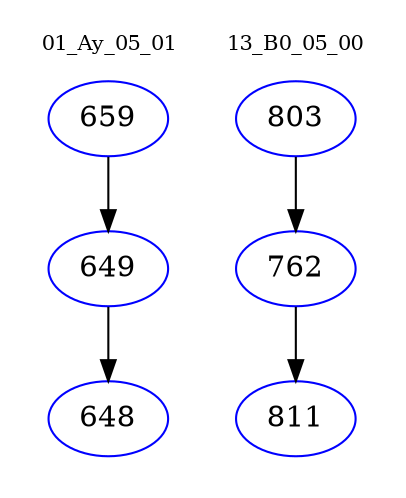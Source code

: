 digraph{
subgraph cluster_0 {
color = white
label = "01_Ay_05_01";
fontsize=10;
T0_659 [label="659", color="blue"]
T0_659 -> T0_649 [color="black"]
T0_649 [label="649", color="blue"]
T0_649 -> T0_648 [color="black"]
T0_648 [label="648", color="blue"]
}
subgraph cluster_1 {
color = white
label = "13_B0_05_00";
fontsize=10;
T1_803 [label="803", color="blue"]
T1_803 -> T1_762 [color="black"]
T1_762 [label="762", color="blue"]
T1_762 -> T1_811 [color="black"]
T1_811 [label="811", color="blue"]
}
}
